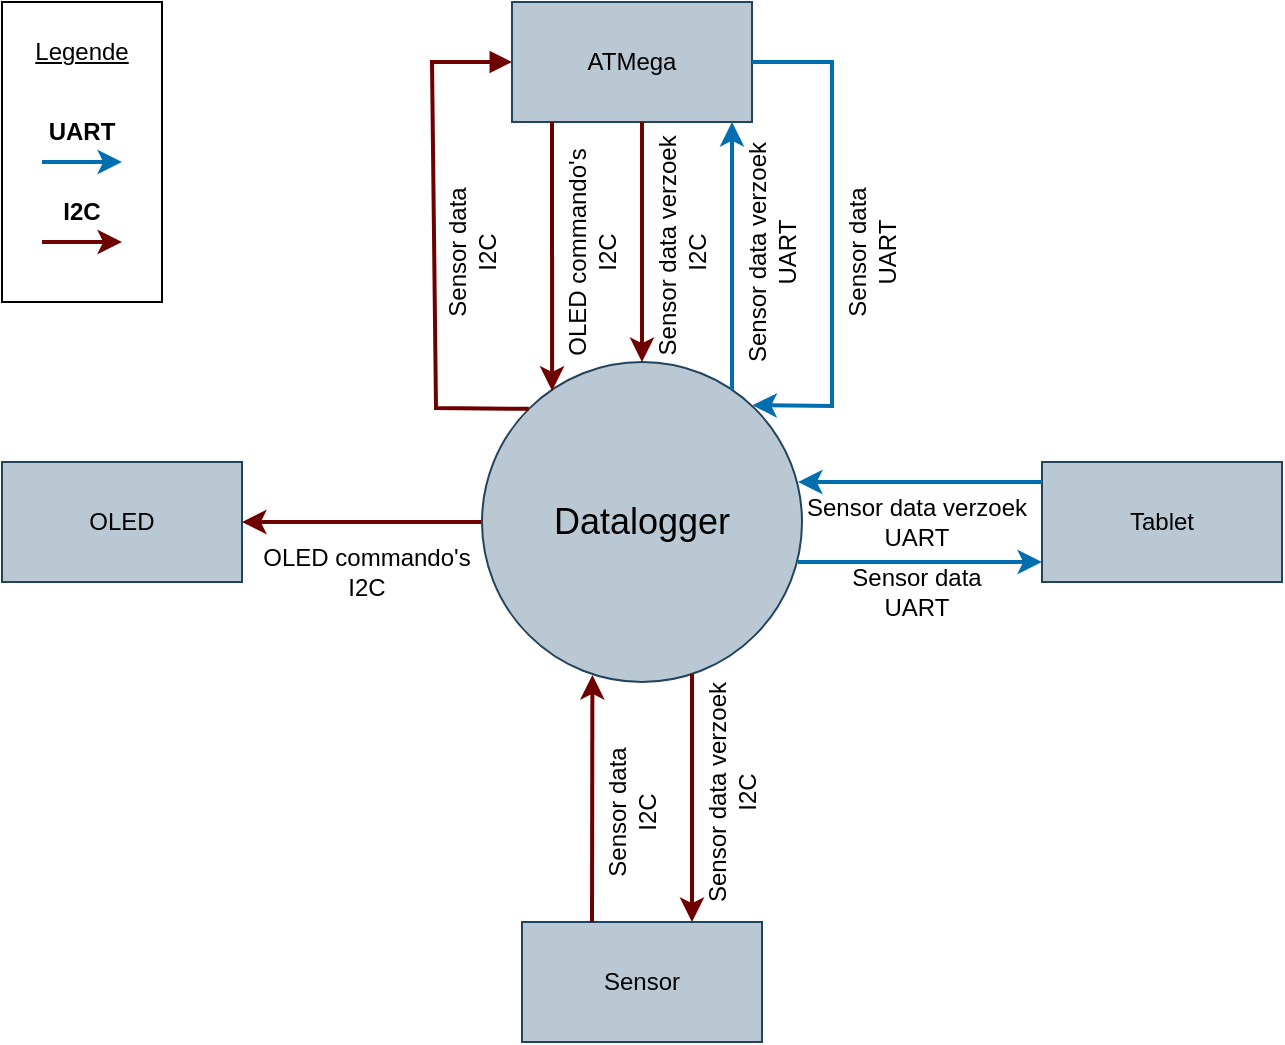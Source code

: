 <mxfile version="20.8.23" type="device"><diagram name="Page-1" id="hcGe_sYXu4SjKx-5jaF8"><mxGraphModel dx="1050" dy="541" grid="1" gridSize="10" guides="1" tooltips="1" connect="1" arrows="1" fold="1" page="1" pageScale="1" pageWidth="850" pageHeight="1100" math="0" shadow="0"><root><mxCell id="0"/><mxCell id="1" parent="0"/><mxCell id="B6gJ8PKILamRJEPfZaAc-7" value="" style="edgeStyle=orthogonalEdgeStyle;rounded=0;orthogonalLoop=1;jettySize=auto;html=1;exitX=0;exitY=0.5;exitDx=0;exitDy=0;entryX=1;entryY=0.5;entryDx=0;entryDy=0;fontSize=12;strokeWidth=2;fillColor=#a20025;strokeColor=#6F0000;" parent="1" source="B6gJ8PKILamRJEPfZaAc-1" target="B6gJ8PKILamRJEPfZaAc-5" edge="1"><mxGeometry x="-0.083" y="20" relative="1" as="geometry"><mxPoint as="offset"/></mxGeometry></mxCell><mxCell id="B6gJ8PKILamRJEPfZaAc-1" value="Datalogger" style="ellipse;whiteSpace=wrap;html=1;aspect=fixed;fontSize=18;fillColor=#bac8d3;strokeColor=#23445d;" parent="1" vertex="1"><mxGeometry x="345" y="470" width="160" height="160" as="geometry"/></mxCell><mxCell id="B6gJ8PKILamRJEPfZaAc-2" value="ATMega" style="rounded=0;whiteSpace=wrap;html=1;fontSize=12;fillColor=#bac8d3;strokeColor=#23445d;" parent="1" vertex="1"><mxGeometry x="360" y="290" width="120" height="60" as="geometry"/></mxCell><mxCell id="B6gJ8PKILamRJEPfZaAc-3" value="Tablet" style="rounded=0;whiteSpace=wrap;html=1;fontSize=12;fillColor=#bac8d3;strokeColor=#23445d;" parent="1" vertex="1"><mxGeometry x="625" y="520" width="120" height="60" as="geometry"/></mxCell><mxCell id="B6gJ8PKILamRJEPfZaAc-4" value="Sensor" style="rounded=0;whiteSpace=wrap;html=1;fontSize=12;fillColor=#bac8d3;strokeColor=#23445d;" parent="1" vertex="1"><mxGeometry x="365" y="750" width="120" height="60" as="geometry"/></mxCell><mxCell id="B6gJ8PKILamRJEPfZaAc-5" value="OLED" style="rounded=0;whiteSpace=wrap;html=1;fontSize=12;fillColor=#bac8d3;strokeColor=#23445d;" parent="1" vertex="1"><mxGeometry x="105" y="520" width="120" height="60" as="geometry"/></mxCell><mxCell id="B6gJ8PKILamRJEPfZaAc-14" value="" style="endArrow=classic;html=1;rounded=0;strokeWidth=2;fontSize=12;entryX=0.345;entryY=0.978;entryDx=0;entryDy=0;entryPerimeter=0;fillColor=#a20025;strokeColor=#6F0000;" parent="1" target="B6gJ8PKILamRJEPfZaAc-1" edge="1"><mxGeometry x="0.132" y="40" width="50" height="50" relative="1" as="geometry"><mxPoint x="400" y="750" as="sourcePoint"/><mxPoint x="400" y="690" as="targetPoint"/><mxPoint as="offset"/></mxGeometry></mxCell><mxCell id="B6gJ8PKILamRJEPfZaAc-15" value="" style="endArrow=none;html=1;rounded=0;strokeWidth=2;fontSize=12;entryX=0.345;entryY=0.978;entryDx=0;entryDy=0;entryPerimeter=0;startArrow=classic;startFill=1;endFill=0;fillColor=#a20025;strokeColor=#6F0000;" parent="1" edge="1"><mxGeometry x="0.129" y="-70" width="50" height="50" relative="1" as="geometry"><mxPoint x="450" y="750" as="sourcePoint"/><mxPoint x="450" y="626" as="targetPoint"/><mxPoint as="offset"/></mxGeometry></mxCell><mxCell id="B6gJ8PKILamRJEPfZaAc-17" value="" style="endArrow=none;html=1;rounded=0;strokeWidth=2;fontSize=12;entryX=0;entryY=0.75;entryDx=0;entryDy=0;exitX=0.985;exitY=0.596;exitDx=0;exitDy=0;exitPerimeter=0;startArrow=classic;startFill=1;endFill=0;fillColor=#1ba1e2;strokeColor=#006EAF;" parent="1" edge="1"><mxGeometry x="-0.066" y="-20" width="50" height="50" relative="1" as="geometry"><mxPoint x="503" y="530" as="sourcePoint"/><mxPoint x="625" y="530" as="targetPoint"/><mxPoint as="offset"/></mxGeometry></mxCell><mxCell id="B6gJ8PKILamRJEPfZaAc-18" value="" style="endArrow=none;html=1;rounded=0;strokeWidth=2;fontSize=12;entryX=0.345;entryY=0.978;entryDx=0;entryDy=0;entryPerimeter=0;exitX=0.219;exitY=0.09;exitDx=0;exitDy=0;exitPerimeter=0;startArrow=classic;startFill=1;endFill=0;fillColor=#a20025;strokeColor=#6F0000;" parent="1" source="B6gJ8PKILamRJEPfZaAc-1" edge="1"><mxGeometry x="0.554" y="90" width="50" height="50" relative="1" as="geometry"><mxPoint x="380" y="474" as="sourcePoint"/><mxPoint x="380" y="350" as="targetPoint"/><mxPoint as="offset"/></mxGeometry></mxCell><mxCell id="B6gJ8PKILamRJEPfZaAc-21" value="" style="endArrow=none;html=1;rounded=0;strokeWidth=2;fontSize=12;entryX=0.345;entryY=0.978;entryDx=0;entryDy=0;entryPerimeter=0;startArrow=classic;startFill=1;endFill=0;fillColor=#a20025;strokeColor=#6F0000;" parent="1" edge="1"><mxGeometry x="-0.167" width="50" height="50" relative="1" as="geometry"><mxPoint x="425" y="470" as="sourcePoint"/><mxPoint x="425" y="350" as="targetPoint"/><mxPoint as="offset"/></mxGeometry></mxCell><mxCell id="B6gJ8PKILamRJEPfZaAc-22" value="" style="endArrow=classic;html=1;rounded=0;strokeWidth=2;fontSize=12;entryX=0.345;entryY=0.978;entryDx=0;entryDy=0;entryPerimeter=0;exitX=0.219;exitY=0.09;exitDx=0;exitDy=0;exitPerimeter=0;fillColor=#1ba1e2;strokeColor=#006EAF;" parent="1" edge="1"><mxGeometry x="0.552" y="-70" width="50" height="50" relative="1" as="geometry"><mxPoint x="470" y="484" as="sourcePoint"/><mxPoint x="470" y="350" as="targetPoint"/><mxPoint as="offset"/></mxGeometry></mxCell><mxCell id="B6gJ8PKILamRJEPfZaAc-24" value="OLED commando's&lt;br style=&quot;border-color: var(--border-color);&quot;&gt;&lt;span style=&quot;border-color: var(--border-color); background-color: rgb(255, 255, 255);&quot;&gt;I2C&lt;/span&gt;" style="text;html=1;strokeColor=none;fillColor=none;align=center;verticalAlign=middle;whiteSpace=wrap;rounded=0;fontSize=12;rotation=-90;" parent="1" vertex="1"><mxGeometry x="340" y="400" width="120" height="30" as="geometry"/></mxCell><mxCell id="B6gJ8PKILamRJEPfZaAc-25" value="Sensor data verzoek&lt;br style=&quot;border-color: var(--border-color);&quot;&gt;&lt;span style=&quot;background-color: rgb(255, 255, 255);&quot;&gt;UART&lt;/span&gt;" style="text;html=1;strokeColor=none;fillColor=none;align=center;verticalAlign=middle;whiteSpace=wrap;rounded=0;fontSize=12;rotation=-90;" parent="1" vertex="1"><mxGeometry x="430" y="400" width="120" height="30" as="geometry"/></mxCell><mxCell id="B6gJ8PKILamRJEPfZaAc-27" value="&amp;nbsp; Sensor data verzoek&lt;br&gt;I2C" style="text;html=1;strokeColor=none;fillColor=none;align=center;verticalAlign=middle;whiteSpace=wrap;rounded=0;fontSize=12;rotation=-90;" parent="1" vertex="1"><mxGeometry x="385" y="400" width="120" height="30" as="geometry"/></mxCell><mxCell id="B6gJ8PKILamRJEPfZaAc-28" value="" style="endArrow=classic;html=1;rounded=0;strokeWidth=2;fontSize=12;entryX=0;entryY=0.75;entryDx=0;entryDy=0;exitX=0.985;exitY=0.596;exitDx=0;exitDy=0;exitPerimeter=0;startArrow=none;startFill=0;endFill=1;fillColor=#1ba1e2;strokeColor=#006EAF;" parent="1" edge="1"><mxGeometry x="-0.066" y="-20" width="50" height="50" relative="1" as="geometry"><mxPoint x="503" y="570" as="sourcePoint"/><mxPoint x="625" y="570" as="targetPoint"/><mxPoint as="offset"/></mxGeometry></mxCell><mxCell id="B6gJ8PKILamRJEPfZaAc-29" value="Sensor data verzoek&lt;br&gt;I2C" style="text;html=1;strokeColor=none;fillColor=none;align=center;verticalAlign=middle;whiteSpace=wrap;rounded=0;fontSize=12;rotation=-90;" parent="1" vertex="1"><mxGeometry x="410" y="670" width="120" height="30" as="geometry"/></mxCell><mxCell id="B6gJ8PKILamRJEPfZaAc-30" value="Sensor data&lt;br style=&quot;border-color: var(--border-color);&quot;&gt;&lt;span style=&quot;background-color: rgb(255, 255, 255);&quot;&gt;I2C&lt;/span&gt;" style="text;html=1;strokeColor=none;fillColor=none;align=center;verticalAlign=middle;whiteSpace=wrap;rounded=0;fontSize=12;rotation=-90;" parent="1" vertex="1"><mxGeometry x="360" y="680" width="120" height="30" as="geometry"/></mxCell><mxCell id="B6gJ8PKILamRJEPfZaAc-32" value="" style="endArrow=block;html=1;rounded=0;strokeWidth=2;fontSize=12;startArrow=none;startFill=0;endFill=1;exitX=0;exitY=0;exitDx=0;exitDy=0;fillColor=#a20025;strokeColor=#6F0000;entryX=0;entryY=0.5;entryDx=0;entryDy=0;" parent="1" source="B6gJ8PKILamRJEPfZaAc-1" target="B6gJ8PKILamRJEPfZaAc-2" edge="1"><mxGeometry x="0.554" y="90" width="50" height="50" relative="1" as="geometry"><mxPoint x="350" y="520" as="sourcePoint"/><mxPoint x="280" y="370" as="targetPoint"/><mxPoint as="offset"/><Array as="points"><mxPoint x="322" y="493"/><mxPoint x="320" y="320"/></Array></mxGeometry></mxCell><mxCell id="B6gJ8PKILamRJEPfZaAc-35" value="" style="endArrow=none;html=1;rounded=0;strokeWidth=2;fontSize=12;startArrow=classic;startFill=1;endFill=0;exitX=0.845;exitY=0.135;exitDx=0;exitDy=0;exitPerimeter=0;fillColor=#1ba1e2;strokeColor=#006EAF;entryX=1;entryY=0.5;entryDx=0;entryDy=0;" parent="1" source="B6gJ8PKILamRJEPfZaAc-1" target="B6gJ8PKILamRJEPfZaAc-2" edge="1"><mxGeometry x="0.554" y="90" width="50" height="50" relative="1" as="geometry"><mxPoint x="566" y="492" as="sourcePoint"/><mxPoint x="520" y="320" as="targetPoint"/><mxPoint as="offset"/><Array as="points"><mxPoint x="520" y="492"/><mxPoint x="520" y="320"/></Array></mxGeometry></mxCell><mxCell id="B6gJ8PKILamRJEPfZaAc-36" value="Sensor data&lt;br&gt;I2C" style="text;html=1;strokeColor=none;fillColor=none;align=center;verticalAlign=middle;whiteSpace=wrap;rounded=0;fontSize=12;rotation=-90;" parent="1" vertex="1"><mxGeometry x="280" y="400" width="120" height="30" as="geometry"/></mxCell><mxCell id="B6gJ8PKILamRJEPfZaAc-42" value="" style="rounded=0;whiteSpace=wrap;html=1;fontSize=12;fillColor=default;gradientColor=none;labelBackgroundColor=default;labelBorderColor=none;" parent="1" vertex="1"><mxGeometry x="105" y="290" width="80" height="150" as="geometry"/></mxCell><mxCell id="B6gJ8PKILamRJEPfZaAc-37" value="Sensor data&lt;br&gt;UART" style="text;html=1;strokeColor=none;fillColor=none;align=center;verticalAlign=middle;whiteSpace=wrap;rounded=0;fontSize=12;rotation=-90;" parent="1" vertex="1"><mxGeometry x="480" y="400" width="120" height="30" as="geometry"/></mxCell><mxCell id="B6gJ8PKILamRJEPfZaAc-38" value="" style="endArrow=classic;html=1;rounded=0;strokeWidth=2;fontSize=12;fillColor=#a20025;strokeColor=#6F0000;" parent="1" edge="1"><mxGeometry width="50" height="50" relative="1" as="geometry"><mxPoint x="125" y="410" as="sourcePoint"/><mxPoint x="165" y="410" as="targetPoint"/></mxGeometry></mxCell><mxCell id="B6gJ8PKILamRJEPfZaAc-39" value="" style="endArrow=classic;html=1;rounded=0;strokeWidth=2;fontSize=12;fillColor=#1ba1e2;strokeColor=#006EAF;" parent="1" edge="1"><mxGeometry width="50" height="50" relative="1" as="geometry"><mxPoint x="125" y="370" as="sourcePoint"/><mxPoint x="165" y="370" as="targetPoint"/></mxGeometry></mxCell><mxCell id="B6gJ8PKILamRJEPfZaAc-40" value="I2C" style="text;html=1;strokeColor=none;fillColor=none;align=center;verticalAlign=middle;whiteSpace=wrap;rounded=0;fontSize=12;fontStyle=1" parent="1" vertex="1"><mxGeometry x="115" y="380" width="60" height="30" as="geometry"/></mxCell><mxCell id="B6gJ8PKILamRJEPfZaAc-41" value="UART" style="text;html=1;strokeColor=none;fillColor=none;align=center;verticalAlign=middle;whiteSpace=wrap;rounded=0;fontSize=12;fontStyle=1" parent="1" vertex="1"><mxGeometry x="115" y="340" width="60" height="30" as="geometry"/></mxCell><mxCell id="B6gJ8PKILamRJEPfZaAc-43" value="OLED&amp;nbsp;commando's&lt;br style=&quot;border-color: var(--border-color);&quot;&gt;&lt;span style=&quot;background-color: rgb(255, 255, 255);&quot;&gt;I2C&lt;/span&gt;" style="text;html=1;strokeColor=none;fillColor=none;align=center;verticalAlign=middle;whiteSpace=wrap;rounded=0;fontSize=12;" parent="1" vertex="1"><mxGeometry x="230" y="560" width="115" height="30" as="geometry"/></mxCell><mxCell id="B6gJ8PKILamRJEPfZaAc-44" value="Sensor data verzoek&lt;br style=&quot;border-color: var(--border-color);&quot;&gt;&lt;span style=&quot;background-color: rgb(255, 255, 255);&quot;&gt;UART&lt;/span&gt;" style="text;html=1;strokeColor=none;fillColor=none;align=center;verticalAlign=middle;whiteSpace=wrap;rounded=0;fontSize=12;" parent="1" vertex="1"><mxGeometry x="505" y="535" width="115" height="30" as="geometry"/></mxCell><mxCell id="B6gJ8PKILamRJEPfZaAc-46" value="Sensor data&lt;br style=&quot;border-color: var(--border-color);&quot;&gt;&lt;span style=&quot;background-color: rgb(255, 255, 255);&quot;&gt;UART&lt;/span&gt;" style="text;html=1;strokeColor=none;fillColor=none;align=center;verticalAlign=middle;whiteSpace=wrap;rounded=0;fontSize=12;" parent="1" vertex="1"><mxGeometry x="505" y="570" width="115" height="30" as="geometry"/></mxCell><mxCell id="B6gJ8PKILamRJEPfZaAc-47" value="Legende" style="text;html=1;strokeColor=none;fillColor=none;align=center;verticalAlign=middle;whiteSpace=wrap;rounded=0;fontSize=12;strokeWidth=2;fontStyle=4" parent="1" vertex="1"><mxGeometry x="115" y="300" width="60" height="30" as="geometry"/></mxCell></root></mxGraphModel></diagram></mxfile>